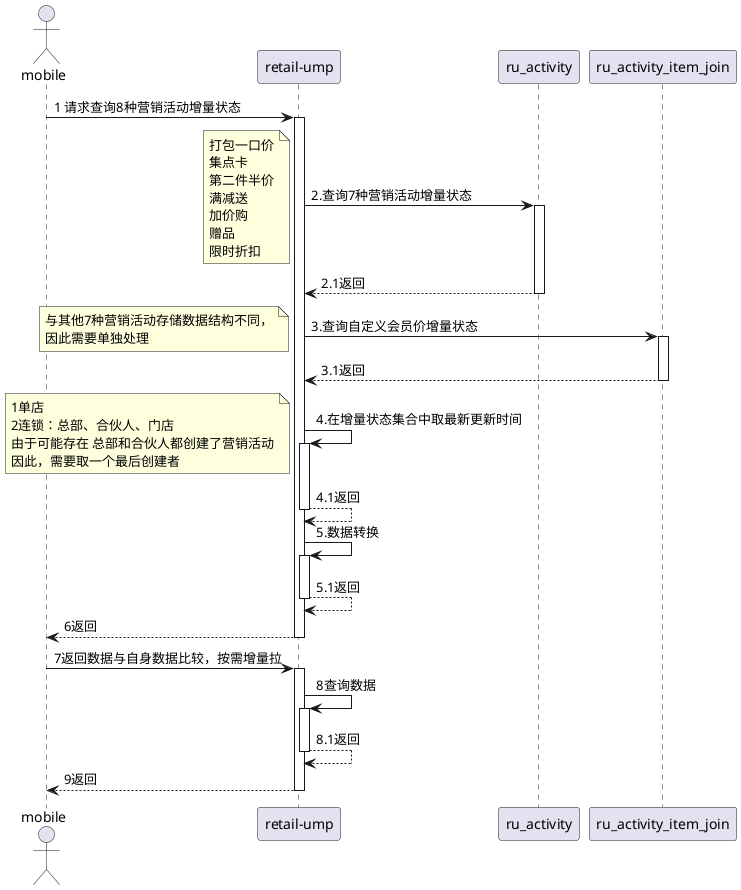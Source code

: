 @startuml
actor mobile as m

participant "retail-ump" as ump
participant "ru_activity" as r
participant "ru_activity_item_join" as rij

m -> ump : 1 请求查询8种营销活动增量状态
activate ump

ump -> r : 2.查询7种营销活动增量状态
note left
打包一口价
集点卡
第二件半价
满减送
加价购
赠品
限时折扣
end note
activate r
return 2.1返回

ump -> rij : 3.查询自定义会员价增量状态
note left
与其他7种营销活动存储数据结构不同，
因此需要单独处理
end note
activate rij
return 3.1返回

ump -> ump : 4.在增量状态集合中取最新更新时间
note left
1单店
2连锁：总部、合伙人、门店
由于可能存在 总部和合伙人都创建了营销活动
因此，需要取一个最后创建者
end note
activate ump
return 4.1返回

ump -> ump : 5.数据转换
activate ump
return 5.1返回
return 6返回

m -> ump : 7返回数据与自身数据比较，按需增量拉
activate ump

ump -> ump : 8查询数据
activate ump
return 8.1返回

return 9返回

@enduml